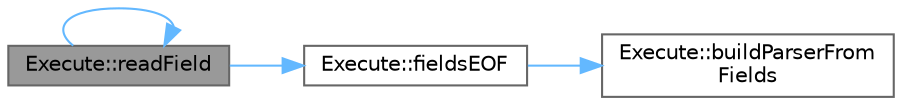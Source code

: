 digraph "Execute::readField"
{
 // INTERACTIVE_SVG=YES
 // LATEX_PDF_SIZE
  bgcolor="transparent";
  edge [fontname=Helvetica,fontsize=10,labelfontname=Helvetica,labelfontsize=10];
  node [fontname=Helvetica,fontsize=10,shape=box,height=0.2,width=0.4];
  rankdir="LR";
  Node1 [id="Node000001",label="Execute::readField",height=0.2,width=0.4,color="gray40", fillcolor="grey60", style="filled", fontcolor="black",tooltip=" "];
  Node1 -> Node2 [id="edge1_Node000001_Node000002",color="steelblue1",style="solid",tooltip=" "];
  Node2 [id="Node000002",label="Execute::fieldsEOF",height=0.2,width=0.4,color="grey40", fillcolor="white", style="filled",URL="$d6/dd3/a00688_a702d6830b6ccee37ad3df69840e0da7f.html#a702d6830b6ccee37ad3df69840e0da7f",tooltip=" "];
  Node2 -> Node3 [id="edge2_Node000002_Node000003",color="steelblue1",style="solid",tooltip=" "];
  Node3 [id="Node000003",label="Execute::buildParserFrom\lFields",height=0.2,width=0.4,color="grey40", fillcolor="white", style="filled",URL="$d6/dd3/a00688_a3499ceed555cb7d1c206c26ef238b4a0.html#a3499ceed555cb7d1c206c26ef238b4a0",tooltip=" "];
  Node1 -> Node1 [id="edge3_Node000001_Node000001",color="steelblue1",style="solid",tooltip=" "];
}
